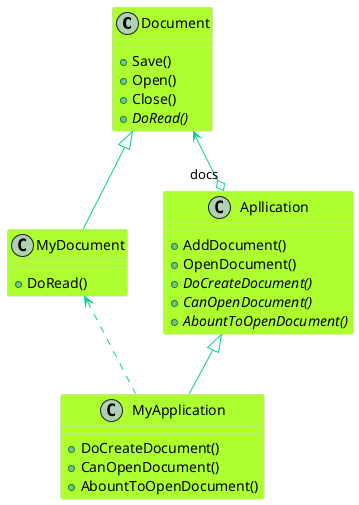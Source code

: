 @startuml

skinparam class {
	BackgroundColor greenyellow
	ClassHeaderBackgroundColor yellow
	ArrowColor #0ACF97
	BorderColor #d5d5d5
}

class Document { 
	+Save()
	+Open()
	+Close()
	{abstract} +DoRead()
}

class MyDocument {
	+DoRead()
}

class Apllication {
	+AddDocument()
	+OpenDocument()
	{abstract} +DoCreateDocument()
	{abstract} +CanOpenDocument()
	{abstract} +AbountToOpenDocument()
}

class MyApplication {
	+DoCreateDocument()
	+CanOpenDocument()
	+AbountToOpenDocument()
}

Document <|-- MyDocument
Apllication <|-- MyApplication
MyDocument <.. MyApplication
Document <--o "docs" Apllication

@enduml
